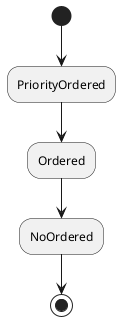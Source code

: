 BeanPostProcess注册顺序
@startuml
(*)  --> "PriorityOrdered"
--> "Ordered"
--> "NoOrdered"
-->(*)
@enduml